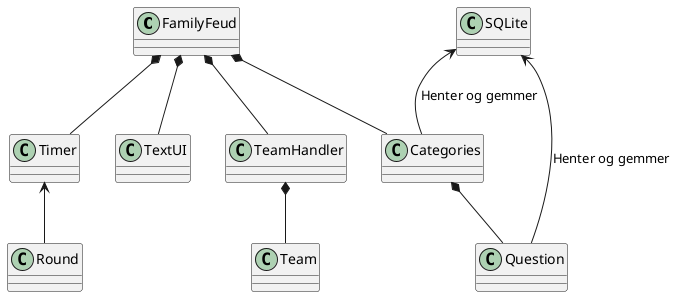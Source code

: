 @startuml
Class FamilyFeud
Class Categories
Class Team
Class TeamHandler
Class Timer
Class Question
Class SQLite
Class TextUI
Class Round

FamilyFeud *-- Categories
FamilyFeud *-- TeamHandler
FamilyFeud *-- Timer
FamilyFeud *-- TextUI

Categories *-- Question
TeamHandler *-- Team
SQLite <-- Categories : "Henter og gemmer"
SQLite <-- Question : "Henter og gemmer"
Timer <-- Round
@enduml